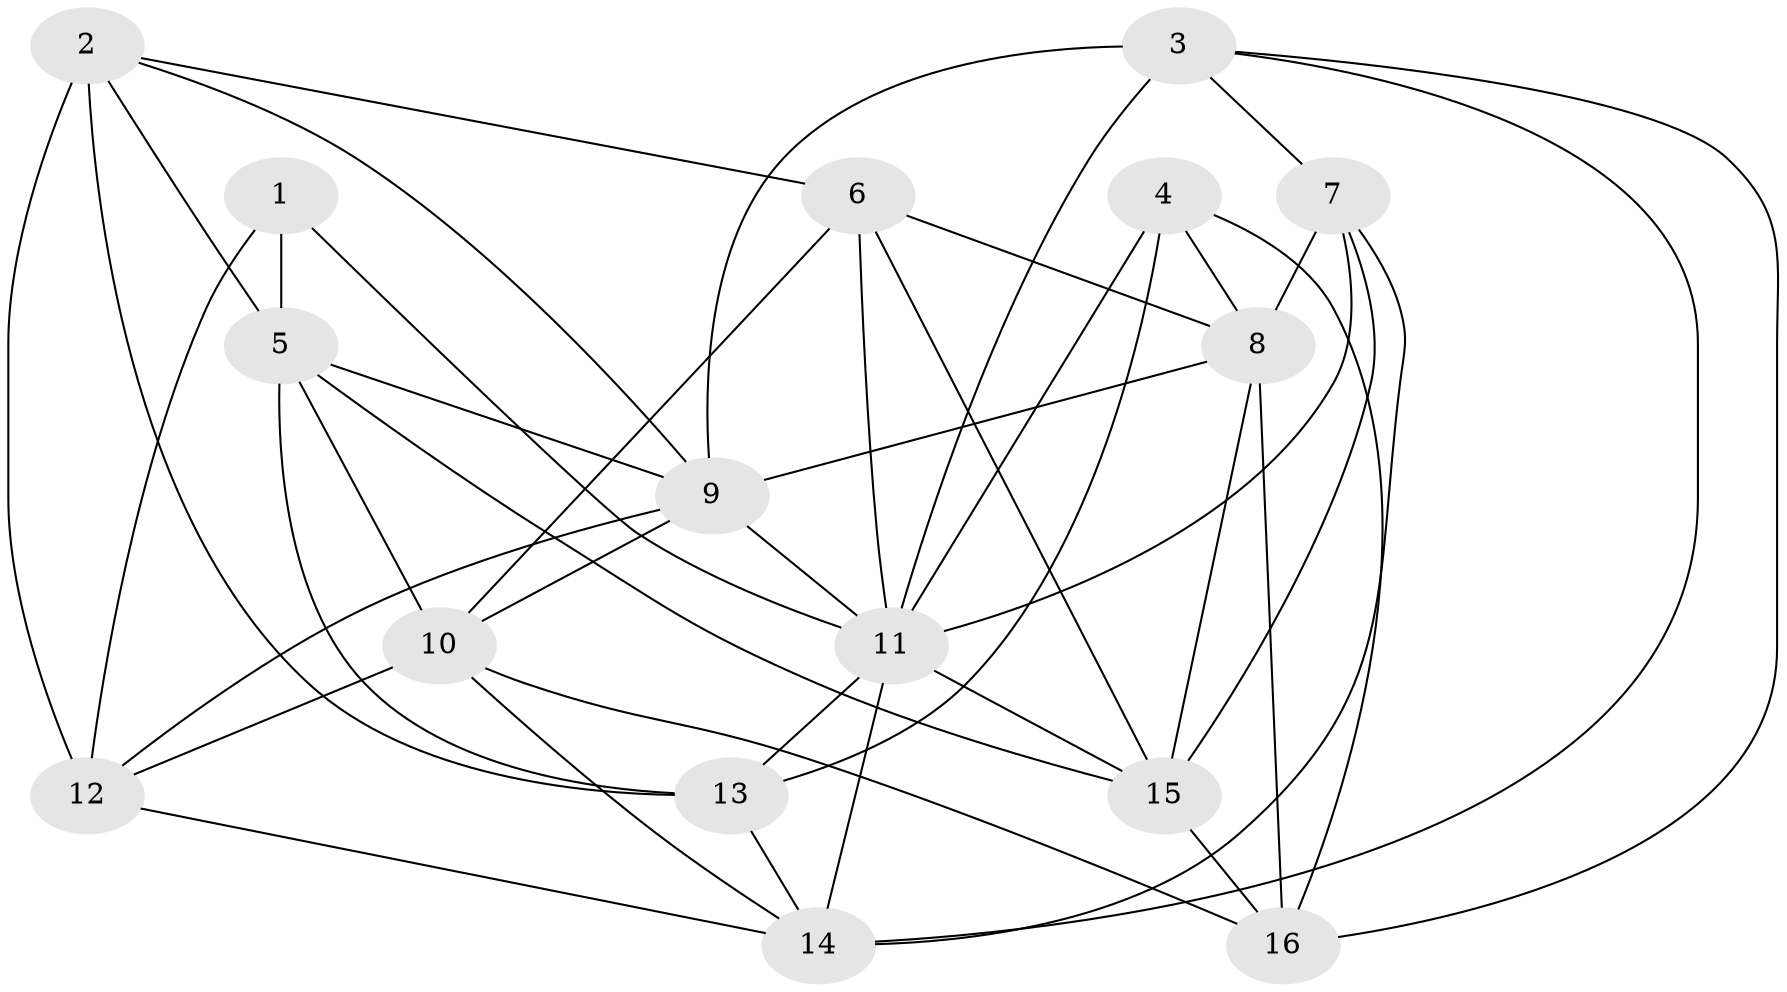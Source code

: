 // original degree distribution, {4: 1.0}
// Generated by graph-tools (version 1.1) at 2025/38/03/04/25 23:38:07]
// undirected, 16 vertices, 44 edges
graph export_dot {
  node [color=gray90,style=filled];
  1;
  2;
  3;
  4;
  5;
  6;
  7;
  8;
  9;
  10;
  11;
  12;
  13;
  14;
  15;
  16;
  1 -- 5 [weight=3.0];
  1 -- 11 [weight=1.0];
  1 -- 12 [weight=2.0];
  2 -- 5 [weight=1.0];
  2 -- 6 [weight=1.0];
  2 -- 9 [weight=1.0];
  2 -- 12 [weight=3.0];
  2 -- 13 [weight=2.0];
  3 -- 7 [weight=1.0];
  3 -- 9 [weight=1.0];
  3 -- 11 [weight=2.0];
  3 -- 14 [weight=1.0];
  3 -- 16 [weight=1.0];
  4 -- 8 [weight=2.0];
  4 -- 11 [weight=1.0];
  4 -- 13 [weight=2.0];
  4 -- 16 [weight=1.0];
  5 -- 9 [weight=2.0];
  5 -- 10 [weight=1.0];
  5 -- 13 [weight=2.0];
  5 -- 15 [weight=1.0];
  6 -- 8 [weight=3.0];
  6 -- 10 [weight=2.0];
  6 -- 11 [weight=1.0];
  6 -- 15 [weight=1.0];
  7 -- 8 [weight=2.0];
  7 -- 11 [weight=1.0];
  7 -- 14 [weight=1.0];
  7 -- 15 [weight=1.0];
  8 -- 9 [weight=1.0];
  8 -- 15 [weight=1.0];
  8 -- 16 [weight=1.0];
  9 -- 10 [weight=1.0];
  9 -- 11 [weight=1.0];
  9 -- 12 [weight=1.0];
  10 -- 12 [weight=1.0];
  10 -- 14 [weight=1.0];
  10 -- 16 [weight=2.0];
  11 -- 13 [weight=1.0];
  11 -- 14 [weight=1.0];
  11 -- 15 [weight=1.0];
  12 -- 14 [weight=1.0];
  13 -- 14 [weight=1.0];
  15 -- 16 [weight=1.0];
}
